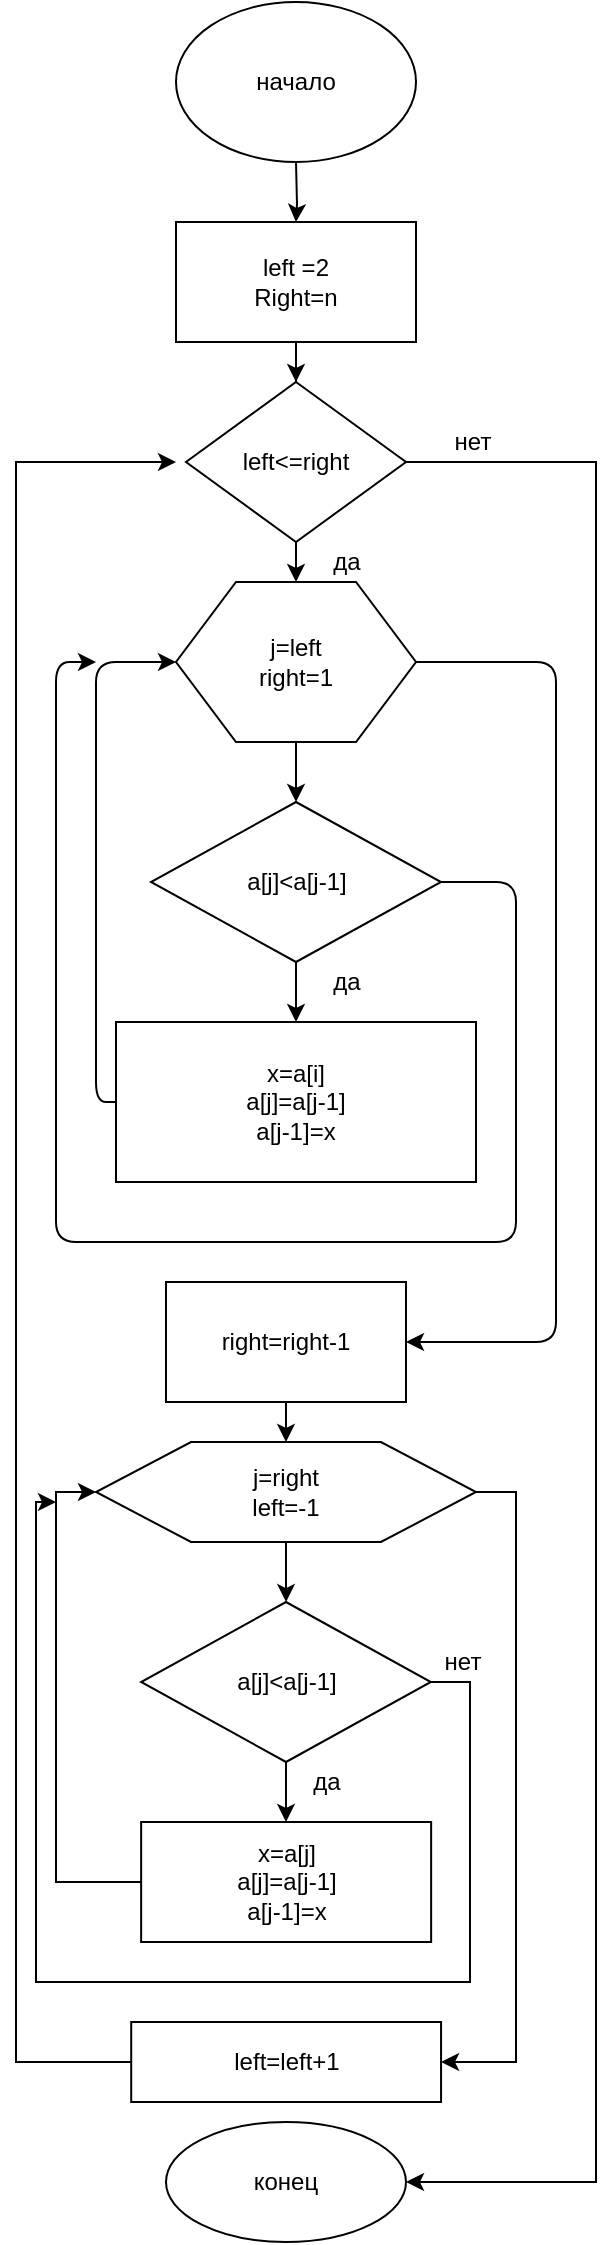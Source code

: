 <mxfile version="12.9.2" type="device"><diagram id="C5RBs43oDa-KdzZeNtuy" name="Page-1"><mxGraphModel dx="1422" dy="762" grid="1" gridSize="10" guides="1" tooltips="1" connect="1" arrows="1" fold="1" page="1" pageScale="1" pageWidth="827" pageHeight="1169" math="0" shadow="0"><root><mxCell id="WIyWlLk6GJQsqaUBKTNV-0"/><mxCell id="WIyWlLk6GJQsqaUBKTNV-1" parent="WIyWlLk6GJQsqaUBKTNV-0"/><mxCell id="-rzBJgTuIj_JmFVwmNpk-39" value="" style="edgeStyle=orthogonalEdgeStyle;rounded=0;orthogonalLoop=1;jettySize=auto;html=1;" parent="WIyWlLk6GJQsqaUBKTNV-1" target="-rzBJgTuIj_JmFVwmNpk-4" edge="1"><mxGeometry relative="1" as="geometry"><mxPoint x="150" y="120" as="sourcePoint"/></mxGeometry></mxCell><mxCell id="-rzBJgTuIj_JmFVwmNpk-40" style="edgeStyle=orthogonalEdgeStyle;rounded=0;orthogonalLoop=1;jettySize=auto;html=1;exitX=0.5;exitY=1;exitDx=0;exitDy=0;" parent="WIyWlLk6GJQsqaUBKTNV-1" source="-rzBJgTuIj_JmFVwmNpk-0" edge="1"><mxGeometry relative="1" as="geometry"><mxPoint x="150" y="110" as="targetPoint"/></mxGeometry></mxCell><mxCell id="-rzBJgTuIj_JmFVwmNpk-0" value="начало" style="ellipse;whiteSpace=wrap;html=1;" parent="WIyWlLk6GJQsqaUBKTNV-1" vertex="1"><mxGeometry x="90" y="40" width="120" height="80" as="geometry"/></mxCell><mxCell id="-rzBJgTuIj_JmFVwmNpk-5" style="edgeStyle=orthogonalEdgeStyle;rounded=0;orthogonalLoop=1;jettySize=auto;html=1;exitX=0.5;exitY=1;exitDx=0;exitDy=0;" parent="WIyWlLk6GJQsqaUBKTNV-1" source="-rzBJgTuIj_JmFVwmNpk-4" target="-rzBJgTuIj_JmFVwmNpk-6" edge="1"><mxGeometry relative="1" as="geometry"><mxPoint x="150" y="240" as="targetPoint"/></mxGeometry></mxCell><mxCell id="-rzBJgTuIj_JmFVwmNpk-4" value="&lt;span style=&quot;white-space: normal&quot;&gt;left =2&lt;/span&gt;&lt;br style=&quot;white-space: normal&quot;&gt;&lt;span style=&quot;white-space: normal&quot;&gt;Right=n&lt;/span&gt;" style="rounded=0;whiteSpace=wrap;html=1;" parent="WIyWlLk6GJQsqaUBKTNV-1" vertex="1"><mxGeometry x="90" y="150" width="120" height="60" as="geometry"/></mxCell><mxCell id="-rzBJgTuIj_JmFVwmNpk-7" style="edgeStyle=orthogonalEdgeStyle;rounded=0;orthogonalLoop=1;jettySize=auto;html=1;exitX=0.5;exitY=1;exitDx=0;exitDy=0;" parent="WIyWlLk6GJQsqaUBKTNV-1" source="-rzBJgTuIj_JmFVwmNpk-6" edge="1"><mxGeometry relative="1" as="geometry"><mxPoint x="150" y="330" as="targetPoint"/></mxGeometry></mxCell><mxCell id="-rzBJgTuIj_JmFVwmNpk-34" style="edgeStyle=orthogonalEdgeStyle;rounded=0;orthogonalLoop=1;jettySize=auto;html=1;exitX=1;exitY=0.5;exitDx=0;exitDy=0;entryX=1;entryY=0.5;entryDx=0;entryDy=0;" parent="WIyWlLk6GJQsqaUBKTNV-1" source="-rzBJgTuIj_JmFVwmNpk-6" target="-rzBJgTuIj_JmFVwmNpk-37" edge="1"><mxGeometry relative="1" as="geometry"><mxPoint x="300" y="1121" as="targetPoint"/><Array as="points"><mxPoint x="300" y="270"/><mxPoint x="300" y="1130"/></Array></mxGeometry></mxCell><mxCell id="-rzBJgTuIj_JmFVwmNpk-6" value="left&amp;lt;=right" style="rhombus;whiteSpace=wrap;html=1;" parent="WIyWlLk6GJQsqaUBKTNV-1" vertex="1"><mxGeometry x="95" y="230" width="110" height="80" as="geometry"/></mxCell><mxCell id="-rzBJgTuIj_JmFVwmNpk-8" value="да" style="text;html=1;align=center;verticalAlign=middle;resizable=0;points=[];autosize=1;" parent="WIyWlLk6GJQsqaUBKTNV-1" vertex="1"><mxGeometry x="160" y="310" width="30" height="20" as="geometry"/></mxCell><mxCell id="-rzBJgTuIj_JmFVwmNpk-11" value="j=left&lt;br&gt;right=1" style="shape=hexagon;perimeter=hexagonPerimeter2;whiteSpace=wrap;html=1;" parent="WIyWlLk6GJQsqaUBKTNV-1" vertex="1"><mxGeometry x="90" y="330" width="120" height="80" as="geometry"/></mxCell><mxCell id="-rzBJgTuIj_JmFVwmNpk-12" value="" style="endArrow=classic;html=1;exitX=0.5;exitY=1;exitDx=0;exitDy=0;" parent="WIyWlLk6GJQsqaUBKTNV-1" source="-rzBJgTuIj_JmFVwmNpk-11" edge="1"><mxGeometry width="50" height="50" relative="1" as="geometry"><mxPoint x="160" y="400" as="sourcePoint"/><mxPoint x="150" y="440" as="targetPoint"/></mxGeometry></mxCell><mxCell id="-rzBJgTuIj_JmFVwmNpk-14" style="edgeStyle=orthogonalEdgeStyle;rounded=0;orthogonalLoop=1;jettySize=auto;html=1;exitX=0.5;exitY=1;exitDx=0;exitDy=0;" parent="WIyWlLk6GJQsqaUBKTNV-1" source="-rzBJgTuIj_JmFVwmNpk-13" edge="1"><mxGeometry relative="1" as="geometry"><mxPoint x="150" y="550" as="targetPoint"/></mxGeometry></mxCell><mxCell id="-rzBJgTuIj_JmFVwmNpk-13" value="a[j]&amp;lt;a[j-1]" style="rhombus;whiteSpace=wrap;html=1;" parent="WIyWlLk6GJQsqaUBKTNV-1" vertex="1"><mxGeometry x="77.5" y="440" width="145" height="80" as="geometry"/></mxCell><mxCell id="-rzBJgTuIj_JmFVwmNpk-15" value="да" style="text;html=1;align=center;verticalAlign=middle;resizable=0;points=[];autosize=1;" parent="WIyWlLk6GJQsqaUBKTNV-1" vertex="1"><mxGeometry x="160" y="520" width="30" height="20" as="geometry"/></mxCell><mxCell id="-rzBJgTuIj_JmFVwmNpk-16" value="x=a[i]&lt;br&gt;a[j]=a[j-1]&lt;br&gt;a[j-1]=x" style="rounded=0;whiteSpace=wrap;html=1;" parent="WIyWlLk6GJQsqaUBKTNV-1" vertex="1"><mxGeometry x="60" y="550" width="180" height="80" as="geometry"/></mxCell><mxCell id="-rzBJgTuIj_JmFVwmNpk-17" value="right=right-1" style="rounded=0;whiteSpace=wrap;html=1;" parent="WIyWlLk6GJQsqaUBKTNV-1" vertex="1"><mxGeometry x="85" y="680" width="120" height="60" as="geometry"/></mxCell><mxCell id="-rzBJgTuIj_JmFVwmNpk-18" value="" style="endArrow=classic;html=1;exitX=1;exitY=0.5;exitDx=0;exitDy=0;entryX=1;entryY=0.5;entryDx=0;entryDy=0;" parent="WIyWlLk6GJQsqaUBKTNV-1" source="-rzBJgTuIj_JmFVwmNpk-11" target="-rzBJgTuIj_JmFVwmNpk-17" edge="1"><mxGeometry width="50" height="50" relative="1" as="geometry"><mxPoint x="110" y="570" as="sourcePoint"/><mxPoint x="280" y="450" as="targetPoint"/><Array as="points"><mxPoint x="280" y="370"/><mxPoint x="280" y="710"/></Array></mxGeometry></mxCell><mxCell id="-rzBJgTuIj_JmFVwmNpk-19" value="" style="endArrow=classic;html=1;exitX=1;exitY=0.5;exitDx=0;exitDy=0;" parent="WIyWlLk6GJQsqaUBKTNV-1" source="-rzBJgTuIj_JmFVwmNpk-13" edge="1"><mxGeometry width="50" height="50" relative="1" as="geometry"><mxPoint x="110" y="570" as="sourcePoint"/><mxPoint x="50" y="370" as="targetPoint"/><Array as="points"><mxPoint x="260" y="480"/><mxPoint x="260" y="660"/><mxPoint x="30" y="660"/><mxPoint x="30" y="370"/></Array></mxGeometry></mxCell><mxCell id="-rzBJgTuIj_JmFVwmNpk-20" value="" style="endArrow=classic;html=1;exitX=0;exitY=0.5;exitDx=0;exitDy=0;entryX=0;entryY=0.5;entryDx=0;entryDy=0;" parent="WIyWlLk6GJQsqaUBKTNV-1" source="-rzBJgTuIj_JmFVwmNpk-16" target="-rzBJgTuIj_JmFVwmNpk-11" edge="1"><mxGeometry width="50" height="50" relative="1" as="geometry"><mxPoint x="110" y="570" as="sourcePoint"/><mxPoint x="70" y="400" as="targetPoint"/><Array as="points"><mxPoint x="50" y="590"/><mxPoint x="50" y="370"/></Array></mxGeometry></mxCell><mxCell id="-rzBJgTuIj_JmFVwmNpk-21" value="" style="endArrow=classic;html=1;exitX=0.5;exitY=1;exitDx=0;exitDy=0;" parent="WIyWlLk6GJQsqaUBKTNV-1" source="-rzBJgTuIj_JmFVwmNpk-17" target="-rzBJgTuIj_JmFVwmNpk-22" edge="1"><mxGeometry width="50" height="50" relative="1" as="geometry"><mxPoint x="110" y="740" as="sourcePoint"/><mxPoint x="145" y="770" as="targetPoint"/></mxGeometry></mxCell><mxCell id="-rzBJgTuIj_JmFVwmNpk-23" style="edgeStyle=orthogonalEdgeStyle;rounded=0;orthogonalLoop=1;jettySize=auto;html=1;exitX=0.5;exitY=1;exitDx=0;exitDy=0;" parent="WIyWlLk6GJQsqaUBKTNV-1" source="-rzBJgTuIj_JmFVwmNpk-22" target="-rzBJgTuIj_JmFVwmNpk-24" edge="1"><mxGeometry relative="1" as="geometry"><mxPoint x="144.857" y="840" as="targetPoint"/></mxGeometry></mxCell><mxCell id="-rzBJgTuIj_JmFVwmNpk-32" style="edgeStyle=orthogonalEdgeStyle;rounded=0;orthogonalLoop=1;jettySize=auto;html=1;exitX=1;exitY=0.5;exitDx=0;exitDy=0;entryX=1;entryY=0.5;entryDx=0;entryDy=0;" parent="WIyWlLk6GJQsqaUBKTNV-1" source="-rzBJgTuIj_JmFVwmNpk-22" target="-rzBJgTuIj_JmFVwmNpk-31" edge="1"><mxGeometry relative="1" as="geometry"/></mxCell><mxCell id="-rzBJgTuIj_JmFVwmNpk-22" value="j=right &lt;br&gt;left=-1" style="shape=hexagon;perimeter=hexagonPerimeter2;whiteSpace=wrap;html=1;" parent="WIyWlLk6GJQsqaUBKTNV-1" vertex="1"><mxGeometry x="50" y="760" width="190" height="50" as="geometry"/></mxCell><mxCell id="-rzBJgTuIj_JmFVwmNpk-25" style="edgeStyle=orthogonalEdgeStyle;rounded=0;orthogonalLoop=1;jettySize=auto;html=1;exitX=0.5;exitY=1;exitDx=0;exitDy=0;" parent="WIyWlLk6GJQsqaUBKTNV-1" source="-rzBJgTuIj_JmFVwmNpk-24" edge="1"><mxGeometry relative="1" as="geometry"><mxPoint x="145" y="950" as="targetPoint"/></mxGeometry></mxCell><mxCell id="-rzBJgTuIj_JmFVwmNpk-30" style="edgeStyle=orthogonalEdgeStyle;rounded=0;orthogonalLoop=1;jettySize=auto;html=1;exitX=1;exitY=0.5;exitDx=0;exitDy=0;" parent="WIyWlLk6GJQsqaUBKTNV-1" source="-rzBJgTuIj_JmFVwmNpk-24" edge="1"><mxGeometry relative="1" as="geometry"><mxPoint x="30" y="790" as="targetPoint"/><Array as="points"><mxPoint x="237" y="880"/><mxPoint x="237" y="1030"/><mxPoint x="20" y="1030"/><mxPoint x="20" y="790"/></Array></mxGeometry></mxCell><mxCell id="-rzBJgTuIj_JmFVwmNpk-24" value="a[j]&amp;lt;a[j-1]" style="rhombus;whiteSpace=wrap;html=1;" parent="WIyWlLk6GJQsqaUBKTNV-1" vertex="1"><mxGeometry x="72.57" y="840" width="144.86" height="80" as="geometry"/></mxCell><mxCell id="-rzBJgTuIj_JmFVwmNpk-29" style="edgeStyle=orthogonalEdgeStyle;rounded=0;orthogonalLoop=1;jettySize=auto;html=1;entryX=0;entryY=0.5;entryDx=0;entryDy=0;" parent="WIyWlLk6GJQsqaUBKTNV-1" source="-rzBJgTuIj_JmFVwmNpk-28" target="-rzBJgTuIj_JmFVwmNpk-22" edge="1"><mxGeometry relative="1" as="geometry"><Array as="points"><mxPoint x="30" y="980"/><mxPoint x="30" y="785"/></Array></mxGeometry></mxCell><mxCell id="-rzBJgTuIj_JmFVwmNpk-28" value="x=a[j]&lt;br&gt;a[j]=a[j-1]&lt;br&gt;a[j-1]=x" style="rounded=0;whiteSpace=wrap;html=1;" parent="WIyWlLk6GJQsqaUBKTNV-1" vertex="1"><mxGeometry x="72.57" y="950" width="145" height="60" as="geometry"/></mxCell><mxCell id="-rzBJgTuIj_JmFVwmNpk-33" style="edgeStyle=orthogonalEdgeStyle;rounded=0;orthogonalLoop=1;jettySize=auto;html=1;exitX=0;exitY=0.5;exitDx=0;exitDy=0;" parent="WIyWlLk6GJQsqaUBKTNV-1" source="-rzBJgTuIj_JmFVwmNpk-31" edge="1"><mxGeometry relative="1" as="geometry"><mxPoint x="90" y="270" as="targetPoint"/><Array as="points"><mxPoint x="10" y="1070"/><mxPoint x="10" y="270"/></Array></mxGeometry></mxCell><mxCell id="-rzBJgTuIj_JmFVwmNpk-31" value="left=left+1" style="rounded=0;whiteSpace=wrap;html=1;" parent="WIyWlLk6GJQsqaUBKTNV-1" vertex="1"><mxGeometry x="67.6" y="1050" width="154.93" height="40" as="geometry"/></mxCell><mxCell id="-rzBJgTuIj_JmFVwmNpk-35" value="нет" style="text;html=1;align=center;verticalAlign=middle;resizable=0;points=[];autosize=1;" parent="WIyWlLk6GJQsqaUBKTNV-1" vertex="1"><mxGeometry x="217.57" y="860" width="30" height="20" as="geometry"/></mxCell><mxCell id="-rzBJgTuIj_JmFVwmNpk-36" value="да" style="text;html=1;align=center;verticalAlign=middle;resizable=0;points=[];autosize=1;" parent="WIyWlLk6GJQsqaUBKTNV-1" vertex="1"><mxGeometry x="150" y="920" width="30" height="20" as="geometry"/></mxCell><mxCell id="-rzBJgTuIj_JmFVwmNpk-37" value="конец" style="ellipse;whiteSpace=wrap;html=1;" parent="WIyWlLk6GJQsqaUBKTNV-1" vertex="1"><mxGeometry x="85" y="1100" width="120" height="60" as="geometry"/></mxCell><mxCell id="-rzBJgTuIj_JmFVwmNpk-38" value="нет" style="text;html=1;align=center;verticalAlign=middle;resizable=0;points=[];autosize=1;" parent="WIyWlLk6GJQsqaUBKTNV-1" vertex="1"><mxGeometry x="222.53" y="250" width="30" height="20" as="geometry"/></mxCell></root></mxGraphModel></diagram></mxfile>